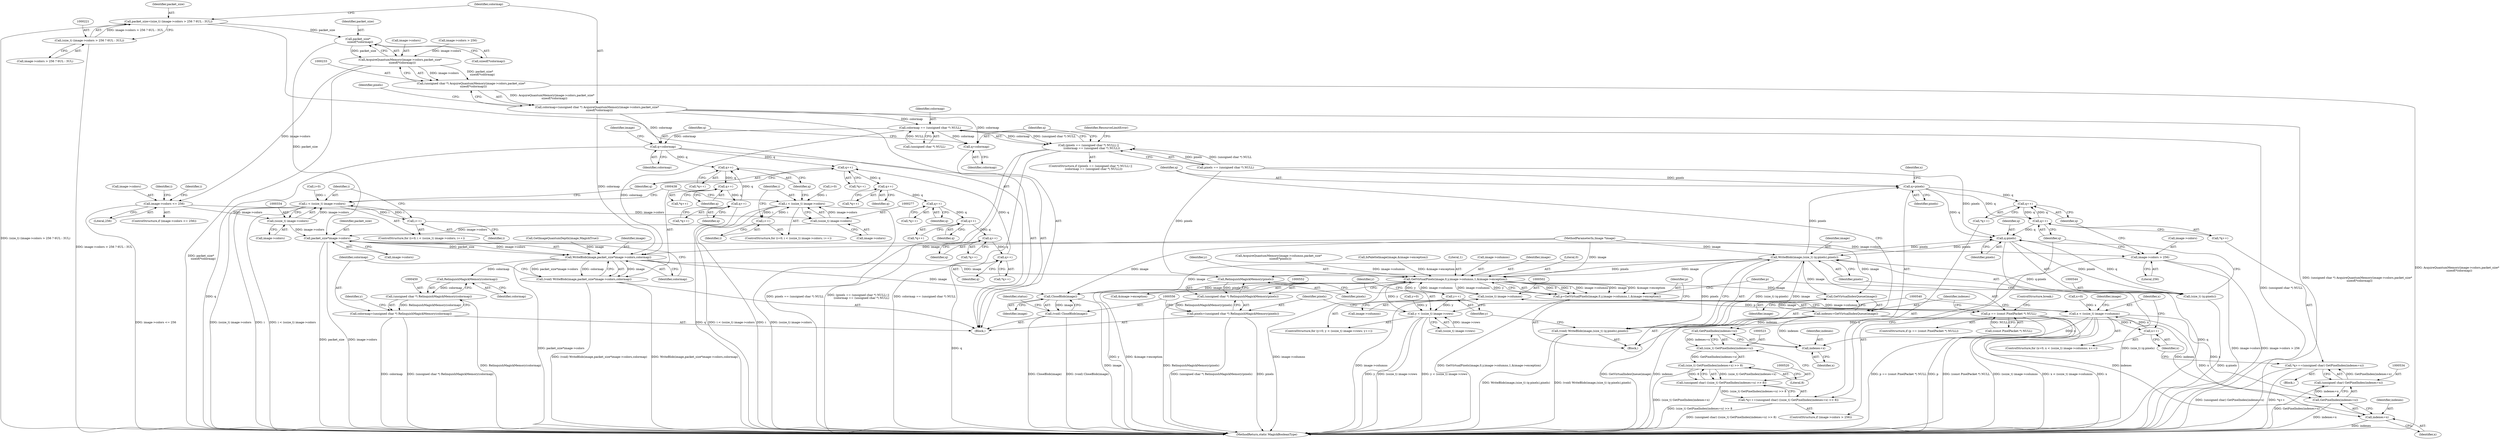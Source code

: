 digraph "0_ImageMagick_6233ef75bb973745ab1092b59aea8fe316f09074@API" {
"1000238" [label="(Call,packet_size*\n     sizeof(*colormap))"];
"1000218" [label="(Call,packet_size=(size_t) (image->colors > 256 ? 6UL : 3UL))"];
"1000220" [label="(Call,(size_t) (image->colors > 256 ? 6UL : 3UL))"];
"1000234" [label="(Call,AcquireQuantumMemory(image->colors,packet_size*\n     sizeof(*colormap)))"];
"1000232" [label="(Call,(unsigned char *) AcquireQuantumMemory(image->colors,packet_size*\n     sizeof(*colormap)))"];
"1000230" [label="(Call,colormap=(unsigned char *) AcquireQuantumMemory(image->colors,packet_size*\n     sizeof(*colormap)))"];
"1000250" [label="(Call,colormap == (unsigned char *) NULL)"];
"1000244" [label="(Call,(pixels == (unsigned char *) NULL) ||\n       (colormap == (unsigned char *) NULL))"];
"1000258" [label="(Call,q=colormap)"];
"1000261" [label="(Call,q=colormap)"];
"1000286" [label="(Call,q++)"];
"1000300" [label="(Call,q++)"];
"1000314" [label="(Call,q++)"];
"1000343" [label="(Call,q++)"];
"1000359" [label="(Call,q++)"];
"1000375" [label="(Call,q++)"];
"1000391" [label="(Call,q++)"];
"1000407" [label="(Call,q++)"];
"1000423" [label="(Call,q++)"];
"1000439" [label="(Call,WriteBlob(image,packet_size*image->colors,colormap))"];
"1000437" [label="(Call,(void) WriteBlob(image,packet_size*image->colors,colormap))"];
"1000451" [label="(Call,RelinquishMagickMemory(colormap))"];
"1000449" [label="(Call,(unsigned char *) RelinquishMagickMemory(colormap))"];
"1000447" [label="(Call,colormap=(unsigned char *) RelinquishMagickMemory(colormap))"];
"1000469" [label="(Call,GetVirtualPixels(image,0,y,image->columns,1,&image->exception))"];
"1000464" [label="(Call,y++)"];
"1000457" [label="(Call,y < (ssize_t) image->rows)"];
"1000467" [label="(Call,p=GetVirtualPixels(image,0,y,image->columns,1,&image->exception))"];
"1000482" [label="(Call,p == (const PixelPacket *) NULL)"];
"1000490" [label="(Call,GetVirtualIndexQueue(image))"];
"1000488" [label="(Call,indexes=GetVirtualIndexQueue(image))"];
"1000524" [label="(Call,GetPixelIndex(indexes+x))"];
"1000522" [label="(Call,(size_t) GetPixelIndex(indexes+x))"];
"1000521" [label="(Call,(size_t) GetPixelIndex(indexes+x) >> 8)"];
"1000519" [label="(Call,(unsigned char) ((size_t) GetPixelIndex(indexes+x) >> 8))"];
"1000515" [label="(Call,*q++=(unsigned char) ((size_t) GetPixelIndex(indexes+x) >> 8))"];
"1000525" [label="(Call,indexes+x)"];
"1000535" [label="(Call,GetPixelIndex(indexes+x))"];
"1000533" [label="(Call,(unsigned char) GetPixelIndex(indexes+x))"];
"1000529" [label="(Call,*q++=(unsigned char) GetPixelIndex(indexes+x))"];
"1000536" [label="(Call,indexes+x)"];
"1000541" [label="(Call,WriteBlob(image,(size_t) (q-pixels),pixels))"];
"1000492" [label="(Call,q=pixels)"];
"1000517" [label="(Call,q++)"];
"1000531" [label="(Call,q++)"];
"1000545" [label="(Call,q-pixels)"];
"1000543" [label="(Call,(size_t) (q-pixels))"];
"1000539" [label="(Call,(void) WriteBlob(image,(size_t) (q-pixels),pixels))"];
"1000553" [label="(Call,RelinquishMagickMemory(pixels))"];
"1000551" [label="(Call,(unsigned char *) RelinquishMagickMemory(pixels))"];
"1000549" [label="(Call,pixels=(unsigned char *) RelinquishMagickMemory(pixels))"];
"1000557" [label="(Call,CloseBlob(image))"];
"1000555" [label="(Call,(void) CloseBlob(image))"];
"1000501" [label="(Call,(ssize_t) image->columns)"];
"1000499" [label="(Call,x < (ssize_t) image->columns)"];
"1000506" [label="(Call,x++)"];
"1000265" [label="(Call,image->colors <= 256)"];
"1000276" [label="(Call,(ssize_t) image->colors)"];
"1000274" [label="(Call,i < (ssize_t) image->colors)"];
"1000281" [label="(Call,i++)"];
"1000441" [label="(Call,packet_size*image->colors)"];
"1000510" [label="(Call,image->colors > 256)"];
"1000333" [label="(Call,(ssize_t) image->colors)"];
"1000331" [label="(Call,i < (ssize_t) image->colors)"];
"1000338" [label="(Call,i++)"];
"1000441" [label="(Call,packet_size*image->colors)"];
"1000448" [label="(Identifier,colormap)"];
"1000471" [label="(Literal,0)"];
"1000501" [label="(Call,(ssize_t) image->columns)"];
"1000472" [label="(Identifier,y)"];
"1000239" [label="(Identifier,packet_size)"];
"1000484" [label="(Call,(const PixelPacket *) NULL)"];
"1000467" [label="(Call,p=GetVirtualPixels(image,0,y,image->columns,1,&image->exception))"];
"1000488" [label="(Call,indexes=GetVirtualIndexQueue(image))"];
"1000494" [label="(Identifier,pixels)"];
"1000537" [label="(Identifier,indexes)"];
"1000499" [label="(Call,x < (ssize_t) image->columns)"];
"1000230" [label="(Call,colormap=(unsigned char *) AcquireQuantumMemory(image->colors,packet_size*\n     sizeof(*colormap)))"];
"1000555" [label="(Call,(void) CloseBlob(image))"];
"1000272" [label="(Identifier,i)"];
"1000275" [label="(Identifier,i)"];
"1000423" [label="(Call,q++)"];
"1000519" [label="(Call,(unsigned char) ((size_t) GetPixelIndex(indexes+x) >> 8))"];
"1000235" [label="(Call,image->colors)"];
"1000209" [label="(Call,AcquireQuantumMemory(image->columns,packet_size*\n    sizeof(*pixels)))"];
"1000469" [label="(Call,GetVirtualPixels(image,0,y,image->columns,1,&image->exception))"];
"1000339" [label="(Identifier,i)"];
"1000541" [label="(Call,WriteBlob(image,(size_t) (q-pixels),pixels))"];
"1000525" [label="(Call,indexes+x)"];
"1000343" [label="(Call,q++)"];
"1000489" [label="(Identifier,indexes)"];
"1000481" [label="(ControlStructure,if (p == (const PixelPacket *) NULL))"];
"1000512" [label="(Identifier,image)"];
"1000459" [label="(Call,(ssize_t) image->rows)"];
"1000218" [label="(Call,packet_size=(size_t) (image->colors > 256 ? 6UL : 3UL))"];
"1000223" [label="(Call,image->colors > 256)"];
"1000490" [label="(Call,GetVirtualIndexQueue(image))"];
"1000532" [label="(Identifier,q)"];
"1000492" [label="(Call,q=pixels)"];
"1000452" [label="(Identifier,colormap)"];
"1000360" [label="(Identifier,q)"];
"1000527" [label="(Identifier,x)"];
"1000495" [label="(ControlStructure,for (x=0; x < (ssize_t) image->columns; x++))"];
"1000454" [label="(Call,y=0)"];
"1000465" [label="(Identifier,y)"];
"1000542" [label="(Identifier,image)"];
"1000496" [label="(Call,x=0)"];
"1000487" [label="(ControlStructure,break;)"];
"1000232" [label="(Call,(unsigned char *) AcquireQuantumMemory(image->colors,packet_size*\n     sizeof(*colormap)))"];
"1000536" [label="(Call,indexes+x)"];
"1000263" [label="(Identifier,colormap)"];
"1000390" [label="(Call,*q++)"];
"1000508" [label="(Block,)"];
"1000517" [label="(Call,q++)"];
"1000531" [label="(Call,q++)"];
"1000515" [label="(Call,*q++=(unsigned char) ((size_t) GetPixelIndex(indexes+x) >> 8))"];
"1000338" [label="(Call,i++)"];
"1000260" [label="(Identifier,colormap)"];
"1000315" [label="(Identifier,q)"];
"1000285" [label="(Call,*q++)"];
"1000245" [label="(Call,pixels == (unsigned char *) NULL)"];
"1000262" [label="(Identifier,q)"];
"1000449" [label="(Call,(unsigned char *) RelinquishMagickMemory(colormap))"];
"1000437" [label="(Call,(void) WriteBlob(image,packet_size*image->colors,colormap))"];
"1000181" [label="(Call,IsPaletteImage(image,&image->exception))"];
"1000261" [label="(Call,q=colormap)"];
"1000376" [label="(Identifier,q)"];
"1000281" [label="(Call,i++)"];
"1000195" [label="(Call,GetImageQuantumDepth(image,MagickTrue))"];
"1000477" [label="(Call,&image->exception)"];
"1000282" [label="(Identifier,i)"];
"1000506" [label="(Call,x++)"];
"1000476" [label="(Literal,1)"];
"1000550" [label="(Identifier,pixels)"];
"1000359" [label="(Call,q++)"];
"1000375" [label="(Call,q++)"];
"1000473" [label="(Call,image->columns)"];
"1000539" [label="(Call,(void) WriteBlob(image,(size_t) (q-pixels),pixels))"];
"1000251" [label="(Identifier,colormap)"];
"1000264" [label="(ControlStructure,if (image->colors <= 256))"];
"1000256" [label="(Identifier,ResourceLimitError)"];
"1000514" [label="(Literal,256)"];
"1000482" [label="(Call,p == (const PixelPacket *) NULL)"];
"1000493" [label="(Identifier,q)"];
"1000278" [label="(Call,image->colors)"];
"1000258" [label="(Call,q=colormap)"];
"1000270" [label="(ControlStructure,for (i=0; i < (ssize_t) image->colors; i++))"];
"1000344" [label="(Identifier,q)"];
"1000521" [label="(Call,(size_t) GetPixelIndex(indexes+x) >> 8)"];
"1000530" [label="(Call,*q++)"];
"1000561" [label="(MethodReturn,static MagickBooleanType)"];
"1000509" [label="(ControlStructure,if (image->colors > 256))"];
"1000219" [label="(Identifier,packet_size)"];
"1000422" [label="(Call,*q++)"];
"1000470" [label="(Identifier,image)"];
"1000408" [label="(Identifier,q)"];
"1000374" [label="(Call,*q++)"];
"1000442" [label="(Identifier,packet_size)"];
"1000332" [label="(Identifier,i)"];
"1000252" [label="(Call,(unsigned char *) NULL)"];
"1000526" [label="(Identifier,indexes)"];
"1000507" [label="(Identifier,x)"];
"1000240" [label="(Call,sizeof(*colormap))"];
"1000246" [label="(Identifier,pixels)"];
"1000243" [label="(ControlStructure,if ((pixels == (unsigned char *) NULL) ||\n       (colormap == (unsigned char *) NULL)))"];
"1000314" [label="(Call,q++)"];
"1000391" [label="(Call,q++)"];
"1000524" [label="(Call,GetPixelIndex(indexes+x))"];
"1000510" [label="(Call,image->colors > 256)"];
"1000538" [label="(Identifier,x)"];
"1000528" [label="(Literal,8)"];
"1000547" [label="(Identifier,pixels)"];
"1000497" [label="(Identifier,x)"];
"1000231" [label="(Identifier,colormap)"];
"1000424" [label="(Identifier,q)"];
"1000327" [label="(ControlStructure,for (i=0; i < (ssize_t) image->colors; i++))"];
"1000301" [label="(Identifier,q)"];
"1000458" [label="(Identifier,y)"];
"1000259" [label="(Identifier,q)"];
"1000238" [label="(Call,packet_size*\n     sizeof(*colormap))"];
"1000560" [label="(Identifier,status)"];
"1000342" [label="(Call,*q++)"];
"1000328" [label="(Call,i=0)"];
"1000440" [label="(Identifier,image)"];
"1000516" [label="(Call,*q++)"];
"1000451" [label="(Call,RelinquishMagickMemory(colormap))"];
"1000267" [label="(Identifier,image)"];
"1000447" [label="(Call,colormap=(unsigned char *) RelinquishMagickMemory(colormap))"];
"1000300" [label="(Call,q++)"];
"1000299" [label="(Call,*q++)"];
"1000406" [label="(Call,*q++)"];
"1000466" [label="(Block,)"];
"1000453" [label="(ControlStructure,for (y=0; y < (ssize_t) image->rows; y++))"];
"1000106" [label="(MethodParameterIn,Image *image)"];
"1000500" [label="(Identifier,x)"];
"1000392" [label="(Identifier,q)"];
"1000511" [label="(Call,image->colors)"];
"1000551" [label="(Call,(unsigned char *) RelinquishMagickMemory(pixels))"];
"1000554" [label="(Identifier,pixels)"];
"1000558" [label="(Identifier,image)"];
"1000271" [label="(Call,i=0)"];
"1000503" [label="(Call,image->columns)"];
"1000266" [label="(Call,image->colors)"];
"1000491" [label="(Identifier,image)"];
"1000543" [label="(Call,(size_t) (q-pixels))"];
"1000286" [label="(Call,q++)"];
"1000518" [label="(Identifier,q)"];
"1000333" [label="(Call,(ssize_t) image->colors)"];
"1000455" [label="(Identifier,y)"];
"1000329" [label="(Identifier,i)"];
"1000443" [label="(Call,image->colors)"];
"1000548" [label="(Identifier,pixels)"];
"1000274" [label="(Call,i < (ssize_t) image->colors)"];
"1000545" [label="(Call,q-pixels)"];
"1000439" [label="(Call,WriteBlob(image,packet_size*image->colors,colormap))"];
"1000107" [label="(Block,)"];
"1000553" [label="(Call,RelinquishMagickMemory(pixels))"];
"1000522" [label="(Call,(size_t) GetPixelIndex(indexes+x))"];
"1000358" [label="(Call,*q++)"];
"1000446" [label="(Identifier,colormap)"];
"1000464" [label="(Call,y++)"];
"1000234" [label="(Call,AcquireQuantumMemory(image->colors,packet_size*\n     sizeof(*colormap)))"];
"1000535" [label="(Call,GetPixelIndex(indexes+x))"];
"1000533" [label="(Call,(unsigned char) GetPixelIndex(indexes+x))"];
"1000276" [label="(Call,(ssize_t) image->colors)"];
"1000220" [label="(Call,(size_t) (image->colors > 256 ? 6UL : 3UL))"];
"1000287" [label="(Identifier,q)"];
"1000313" [label="(Call,*q++)"];
"1000483" [label="(Identifier,p)"];
"1000546" [label="(Identifier,q)"];
"1000331" [label="(Call,i < (ssize_t) image->colors)"];
"1000244" [label="(Call,(pixels == (unsigned char *) NULL) ||\n       (colormap == (unsigned char *) NULL))"];
"1000222" [label="(Call,image->colors > 256 ? 6UL : 3UL)"];
"1000468" [label="(Identifier,p)"];
"1000557" [label="(Call,CloseBlob(image))"];
"1000250" [label="(Call,colormap == (unsigned char *) NULL)"];
"1000549" [label="(Call,pixels=(unsigned char *) RelinquishMagickMemory(pixels))"];
"1000407" [label="(Call,q++)"];
"1000529" [label="(Call,*q++=(unsigned char) GetPixelIndex(indexes+x))"];
"1000269" [label="(Literal,256)"];
"1000265" [label="(Call,image->colors <= 256)"];
"1000457" [label="(Call,y < (ssize_t) image->rows)"];
"1000335" [label="(Call,image->colors)"];
"1000238" -> "1000234"  [label="AST: "];
"1000238" -> "1000240"  [label="CFG: "];
"1000239" -> "1000238"  [label="AST: "];
"1000240" -> "1000238"  [label="AST: "];
"1000234" -> "1000238"  [label="CFG: "];
"1000238" -> "1000234"  [label="DDG: packet_size"];
"1000218" -> "1000238"  [label="DDG: packet_size"];
"1000238" -> "1000441"  [label="DDG: packet_size"];
"1000218" -> "1000107"  [label="AST: "];
"1000218" -> "1000220"  [label="CFG: "];
"1000219" -> "1000218"  [label="AST: "];
"1000220" -> "1000218"  [label="AST: "];
"1000231" -> "1000218"  [label="CFG: "];
"1000218" -> "1000561"  [label="DDG: (size_t) (image->colors > 256 ? 6UL : 3UL)"];
"1000220" -> "1000218"  [label="DDG: image->colors > 256 ? 6UL : 3UL"];
"1000220" -> "1000222"  [label="CFG: "];
"1000221" -> "1000220"  [label="AST: "];
"1000222" -> "1000220"  [label="AST: "];
"1000220" -> "1000561"  [label="DDG: image->colors > 256 ? 6UL : 3UL"];
"1000234" -> "1000232"  [label="AST: "];
"1000235" -> "1000234"  [label="AST: "];
"1000232" -> "1000234"  [label="CFG: "];
"1000234" -> "1000561"  [label="DDG: packet_size*\n     sizeof(*colormap)"];
"1000234" -> "1000232"  [label="DDG: image->colors"];
"1000234" -> "1000232"  [label="DDG: packet_size*\n     sizeof(*colormap)"];
"1000223" -> "1000234"  [label="DDG: image->colors"];
"1000234" -> "1000265"  [label="DDG: image->colors"];
"1000232" -> "1000230"  [label="AST: "];
"1000233" -> "1000232"  [label="AST: "];
"1000230" -> "1000232"  [label="CFG: "];
"1000232" -> "1000561"  [label="DDG: AcquireQuantumMemory(image->colors,packet_size*\n     sizeof(*colormap))"];
"1000232" -> "1000230"  [label="DDG: AcquireQuantumMemory(image->colors,packet_size*\n     sizeof(*colormap))"];
"1000230" -> "1000107"  [label="AST: "];
"1000231" -> "1000230"  [label="AST: "];
"1000246" -> "1000230"  [label="CFG: "];
"1000230" -> "1000561"  [label="DDG: (unsigned char *) AcquireQuantumMemory(image->colors,packet_size*\n     sizeof(*colormap))"];
"1000230" -> "1000250"  [label="DDG: colormap"];
"1000230" -> "1000258"  [label="DDG: colormap"];
"1000230" -> "1000261"  [label="DDG: colormap"];
"1000230" -> "1000439"  [label="DDG: colormap"];
"1000250" -> "1000244"  [label="AST: "];
"1000250" -> "1000252"  [label="CFG: "];
"1000251" -> "1000250"  [label="AST: "];
"1000252" -> "1000250"  [label="AST: "];
"1000244" -> "1000250"  [label="CFG: "];
"1000250" -> "1000561"  [label="DDG: (unsigned char *) NULL"];
"1000250" -> "1000244"  [label="DDG: colormap"];
"1000250" -> "1000244"  [label="DDG: (unsigned char *) NULL"];
"1000252" -> "1000250"  [label="DDG: NULL"];
"1000250" -> "1000258"  [label="DDG: colormap"];
"1000250" -> "1000261"  [label="DDG: colormap"];
"1000250" -> "1000439"  [label="DDG: colormap"];
"1000244" -> "1000243"  [label="AST: "];
"1000244" -> "1000245"  [label="CFG: "];
"1000245" -> "1000244"  [label="AST: "];
"1000256" -> "1000244"  [label="CFG: "];
"1000259" -> "1000244"  [label="CFG: "];
"1000244" -> "1000561"  [label="DDG: (pixels == (unsigned char *) NULL) ||\n       (colormap == (unsigned char *) NULL)"];
"1000244" -> "1000561"  [label="DDG: colormap == (unsigned char *) NULL"];
"1000244" -> "1000561"  [label="DDG: pixels == (unsigned char *) NULL"];
"1000245" -> "1000244"  [label="DDG: pixels"];
"1000245" -> "1000244"  [label="DDG: (unsigned char *) NULL"];
"1000258" -> "1000107"  [label="AST: "];
"1000258" -> "1000260"  [label="CFG: "];
"1000259" -> "1000258"  [label="AST: "];
"1000260" -> "1000258"  [label="AST: "];
"1000262" -> "1000258"  [label="CFG: "];
"1000261" -> "1000107"  [label="AST: "];
"1000261" -> "1000263"  [label="CFG: "];
"1000262" -> "1000261"  [label="AST: "];
"1000263" -> "1000261"  [label="AST: "];
"1000267" -> "1000261"  [label="CFG: "];
"1000261" -> "1000561"  [label="DDG: q"];
"1000261" -> "1000286"  [label="DDG: q"];
"1000261" -> "1000343"  [label="DDG: q"];
"1000286" -> "1000285"  [label="AST: "];
"1000286" -> "1000287"  [label="CFG: "];
"1000287" -> "1000286"  [label="AST: "];
"1000285" -> "1000286"  [label="CFG: "];
"1000314" -> "1000286"  [label="DDG: q"];
"1000286" -> "1000300"  [label="DDG: q"];
"1000300" -> "1000299"  [label="AST: "];
"1000300" -> "1000301"  [label="CFG: "];
"1000301" -> "1000300"  [label="AST: "];
"1000299" -> "1000300"  [label="CFG: "];
"1000300" -> "1000314"  [label="DDG: q"];
"1000314" -> "1000313"  [label="AST: "];
"1000314" -> "1000315"  [label="CFG: "];
"1000315" -> "1000314"  [label="AST: "];
"1000313" -> "1000314"  [label="CFG: "];
"1000314" -> "1000561"  [label="DDG: q"];
"1000343" -> "1000342"  [label="AST: "];
"1000343" -> "1000344"  [label="CFG: "];
"1000344" -> "1000343"  [label="AST: "];
"1000342" -> "1000343"  [label="CFG: "];
"1000423" -> "1000343"  [label="DDG: q"];
"1000343" -> "1000359"  [label="DDG: q"];
"1000359" -> "1000358"  [label="AST: "];
"1000359" -> "1000360"  [label="CFG: "];
"1000360" -> "1000359"  [label="AST: "];
"1000358" -> "1000359"  [label="CFG: "];
"1000359" -> "1000375"  [label="DDG: q"];
"1000375" -> "1000374"  [label="AST: "];
"1000375" -> "1000376"  [label="CFG: "];
"1000376" -> "1000375"  [label="AST: "];
"1000374" -> "1000375"  [label="CFG: "];
"1000375" -> "1000391"  [label="DDG: q"];
"1000391" -> "1000390"  [label="AST: "];
"1000391" -> "1000392"  [label="CFG: "];
"1000392" -> "1000391"  [label="AST: "];
"1000390" -> "1000391"  [label="CFG: "];
"1000391" -> "1000407"  [label="DDG: q"];
"1000407" -> "1000406"  [label="AST: "];
"1000407" -> "1000408"  [label="CFG: "];
"1000408" -> "1000407"  [label="AST: "];
"1000406" -> "1000407"  [label="CFG: "];
"1000407" -> "1000423"  [label="DDG: q"];
"1000423" -> "1000422"  [label="AST: "];
"1000423" -> "1000424"  [label="CFG: "];
"1000424" -> "1000423"  [label="AST: "];
"1000422" -> "1000423"  [label="CFG: "];
"1000423" -> "1000561"  [label="DDG: q"];
"1000439" -> "1000437"  [label="AST: "];
"1000439" -> "1000446"  [label="CFG: "];
"1000440" -> "1000439"  [label="AST: "];
"1000441" -> "1000439"  [label="AST: "];
"1000446" -> "1000439"  [label="AST: "];
"1000437" -> "1000439"  [label="CFG: "];
"1000439" -> "1000561"  [label="DDG: packet_size*image->colors"];
"1000439" -> "1000437"  [label="DDG: image"];
"1000439" -> "1000437"  [label="DDG: packet_size*image->colors"];
"1000439" -> "1000437"  [label="DDG: colormap"];
"1000195" -> "1000439"  [label="DDG: image"];
"1000106" -> "1000439"  [label="DDG: image"];
"1000441" -> "1000439"  [label="DDG: packet_size"];
"1000441" -> "1000439"  [label="DDG: image->colors"];
"1000439" -> "1000451"  [label="DDG: colormap"];
"1000439" -> "1000469"  [label="DDG: image"];
"1000439" -> "1000557"  [label="DDG: image"];
"1000437" -> "1000107"  [label="AST: "];
"1000438" -> "1000437"  [label="AST: "];
"1000448" -> "1000437"  [label="CFG: "];
"1000437" -> "1000561"  [label="DDG: (void) WriteBlob(image,packet_size*image->colors,colormap)"];
"1000437" -> "1000561"  [label="DDG: WriteBlob(image,packet_size*image->colors,colormap)"];
"1000451" -> "1000449"  [label="AST: "];
"1000451" -> "1000452"  [label="CFG: "];
"1000452" -> "1000451"  [label="AST: "];
"1000449" -> "1000451"  [label="CFG: "];
"1000451" -> "1000449"  [label="DDG: colormap"];
"1000449" -> "1000447"  [label="AST: "];
"1000450" -> "1000449"  [label="AST: "];
"1000447" -> "1000449"  [label="CFG: "];
"1000449" -> "1000561"  [label="DDG: RelinquishMagickMemory(colormap)"];
"1000449" -> "1000447"  [label="DDG: RelinquishMagickMemory(colormap)"];
"1000447" -> "1000107"  [label="AST: "];
"1000448" -> "1000447"  [label="AST: "];
"1000455" -> "1000447"  [label="CFG: "];
"1000447" -> "1000561"  [label="DDG: (unsigned char *) RelinquishMagickMemory(colormap)"];
"1000447" -> "1000561"  [label="DDG: colormap"];
"1000469" -> "1000467"  [label="AST: "];
"1000469" -> "1000477"  [label="CFG: "];
"1000470" -> "1000469"  [label="AST: "];
"1000471" -> "1000469"  [label="AST: "];
"1000472" -> "1000469"  [label="AST: "];
"1000473" -> "1000469"  [label="AST: "];
"1000476" -> "1000469"  [label="AST: "];
"1000477" -> "1000469"  [label="AST: "];
"1000467" -> "1000469"  [label="CFG: "];
"1000469" -> "1000561"  [label="DDG: y"];
"1000469" -> "1000561"  [label="DDG: &image->exception"];
"1000469" -> "1000561"  [label="DDG: image->columns"];
"1000469" -> "1000464"  [label="DDG: y"];
"1000469" -> "1000467"  [label="DDG: 0"];
"1000469" -> "1000467"  [label="DDG: 1"];
"1000469" -> "1000467"  [label="DDG: image->columns"];
"1000469" -> "1000467"  [label="DDG: image"];
"1000469" -> "1000467"  [label="DDG: &image->exception"];
"1000469" -> "1000467"  [label="DDG: y"];
"1000541" -> "1000469"  [label="DDG: image"];
"1000106" -> "1000469"  [label="DDG: image"];
"1000457" -> "1000469"  [label="DDG: y"];
"1000209" -> "1000469"  [label="DDG: image->columns"];
"1000501" -> "1000469"  [label="DDG: image->columns"];
"1000181" -> "1000469"  [label="DDG: &image->exception"];
"1000469" -> "1000490"  [label="DDG: image"];
"1000469" -> "1000501"  [label="DDG: image->columns"];
"1000469" -> "1000557"  [label="DDG: image"];
"1000464" -> "1000453"  [label="AST: "];
"1000464" -> "1000465"  [label="CFG: "];
"1000465" -> "1000464"  [label="AST: "];
"1000458" -> "1000464"  [label="CFG: "];
"1000464" -> "1000457"  [label="DDG: y"];
"1000457" -> "1000453"  [label="AST: "];
"1000457" -> "1000459"  [label="CFG: "];
"1000458" -> "1000457"  [label="AST: "];
"1000459" -> "1000457"  [label="AST: "];
"1000468" -> "1000457"  [label="CFG: "];
"1000550" -> "1000457"  [label="CFG: "];
"1000457" -> "1000561"  [label="DDG: (ssize_t) image->rows"];
"1000457" -> "1000561"  [label="DDG: y < (ssize_t) image->rows"];
"1000457" -> "1000561"  [label="DDG: y"];
"1000454" -> "1000457"  [label="DDG: y"];
"1000459" -> "1000457"  [label="DDG: image->rows"];
"1000467" -> "1000466"  [label="AST: "];
"1000468" -> "1000467"  [label="AST: "];
"1000483" -> "1000467"  [label="CFG: "];
"1000467" -> "1000561"  [label="DDG: GetVirtualPixels(image,0,y,image->columns,1,&image->exception)"];
"1000467" -> "1000482"  [label="DDG: p"];
"1000482" -> "1000481"  [label="AST: "];
"1000482" -> "1000484"  [label="CFG: "];
"1000483" -> "1000482"  [label="AST: "];
"1000484" -> "1000482"  [label="AST: "];
"1000487" -> "1000482"  [label="CFG: "];
"1000489" -> "1000482"  [label="CFG: "];
"1000482" -> "1000561"  [label="DDG: p"];
"1000482" -> "1000561"  [label="DDG: (const PixelPacket *) NULL"];
"1000482" -> "1000561"  [label="DDG: p == (const PixelPacket *) NULL"];
"1000484" -> "1000482"  [label="DDG: NULL"];
"1000490" -> "1000488"  [label="AST: "];
"1000490" -> "1000491"  [label="CFG: "];
"1000491" -> "1000490"  [label="AST: "];
"1000488" -> "1000490"  [label="CFG: "];
"1000490" -> "1000488"  [label="DDG: image"];
"1000106" -> "1000490"  [label="DDG: image"];
"1000490" -> "1000541"  [label="DDG: image"];
"1000488" -> "1000466"  [label="AST: "];
"1000489" -> "1000488"  [label="AST: "];
"1000493" -> "1000488"  [label="CFG: "];
"1000488" -> "1000561"  [label="DDG: indexes"];
"1000488" -> "1000561"  [label="DDG: GetVirtualIndexQueue(image)"];
"1000488" -> "1000524"  [label="DDG: indexes"];
"1000488" -> "1000525"  [label="DDG: indexes"];
"1000488" -> "1000535"  [label="DDG: indexes"];
"1000488" -> "1000536"  [label="DDG: indexes"];
"1000524" -> "1000522"  [label="AST: "];
"1000524" -> "1000525"  [label="CFG: "];
"1000525" -> "1000524"  [label="AST: "];
"1000522" -> "1000524"  [label="CFG: "];
"1000524" -> "1000522"  [label="DDG: indexes+x"];
"1000499" -> "1000524"  [label="DDG: x"];
"1000522" -> "1000521"  [label="AST: "];
"1000523" -> "1000522"  [label="AST: "];
"1000528" -> "1000522"  [label="CFG: "];
"1000522" -> "1000521"  [label="DDG: GetPixelIndex(indexes+x)"];
"1000521" -> "1000519"  [label="AST: "];
"1000521" -> "1000528"  [label="CFG: "];
"1000528" -> "1000521"  [label="AST: "];
"1000519" -> "1000521"  [label="CFG: "];
"1000521" -> "1000561"  [label="DDG: (size_t) GetPixelIndex(indexes+x)"];
"1000521" -> "1000519"  [label="DDG: (size_t) GetPixelIndex(indexes+x)"];
"1000521" -> "1000519"  [label="DDG: 8"];
"1000519" -> "1000515"  [label="AST: "];
"1000520" -> "1000519"  [label="AST: "];
"1000515" -> "1000519"  [label="CFG: "];
"1000519" -> "1000561"  [label="DDG: (size_t) GetPixelIndex(indexes+x) >> 8"];
"1000519" -> "1000515"  [label="DDG: (size_t) GetPixelIndex(indexes+x) >> 8"];
"1000515" -> "1000509"  [label="AST: "];
"1000516" -> "1000515"  [label="AST: "];
"1000532" -> "1000515"  [label="CFG: "];
"1000515" -> "1000561"  [label="DDG: (unsigned char) ((size_t) GetPixelIndex(indexes+x) >> 8)"];
"1000525" -> "1000527"  [label="CFG: "];
"1000526" -> "1000525"  [label="AST: "];
"1000527" -> "1000525"  [label="AST: "];
"1000499" -> "1000525"  [label="DDG: x"];
"1000535" -> "1000533"  [label="AST: "];
"1000535" -> "1000536"  [label="CFG: "];
"1000536" -> "1000535"  [label="AST: "];
"1000533" -> "1000535"  [label="CFG: "];
"1000535" -> "1000561"  [label="DDG: indexes+x"];
"1000535" -> "1000533"  [label="DDG: indexes+x"];
"1000499" -> "1000535"  [label="DDG: x"];
"1000533" -> "1000529"  [label="AST: "];
"1000534" -> "1000533"  [label="AST: "];
"1000529" -> "1000533"  [label="CFG: "];
"1000533" -> "1000561"  [label="DDG: GetPixelIndex(indexes+x)"];
"1000533" -> "1000529"  [label="DDG: GetPixelIndex(indexes+x)"];
"1000529" -> "1000508"  [label="AST: "];
"1000530" -> "1000529"  [label="AST: "];
"1000507" -> "1000529"  [label="CFG: "];
"1000529" -> "1000561"  [label="DDG: (unsigned char) GetPixelIndex(indexes+x)"];
"1000529" -> "1000561"  [label="DDG: *q++"];
"1000536" -> "1000538"  [label="CFG: "];
"1000537" -> "1000536"  [label="AST: "];
"1000538" -> "1000536"  [label="AST: "];
"1000536" -> "1000561"  [label="DDG: indexes"];
"1000499" -> "1000536"  [label="DDG: x"];
"1000541" -> "1000539"  [label="AST: "];
"1000541" -> "1000548"  [label="CFG: "];
"1000542" -> "1000541"  [label="AST: "];
"1000543" -> "1000541"  [label="AST: "];
"1000548" -> "1000541"  [label="AST: "];
"1000539" -> "1000541"  [label="CFG: "];
"1000541" -> "1000561"  [label="DDG: (size_t) (q-pixels)"];
"1000541" -> "1000492"  [label="DDG: pixels"];
"1000541" -> "1000539"  [label="DDG: image"];
"1000541" -> "1000539"  [label="DDG: (size_t) (q-pixels)"];
"1000541" -> "1000539"  [label="DDG: pixels"];
"1000106" -> "1000541"  [label="DDG: image"];
"1000543" -> "1000541"  [label="DDG: q-pixels"];
"1000541" -> "1000545"  [label="DDG: pixels"];
"1000545" -> "1000541"  [label="DDG: pixels"];
"1000541" -> "1000553"  [label="DDG: pixels"];
"1000541" -> "1000557"  [label="DDG: image"];
"1000492" -> "1000466"  [label="AST: "];
"1000492" -> "1000494"  [label="CFG: "];
"1000493" -> "1000492"  [label="AST: "];
"1000494" -> "1000492"  [label="AST: "];
"1000497" -> "1000492"  [label="CFG: "];
"1000245" -> "1000492"  [label="DDG: pixels"];
"1000492" -> "1000517"  [label="DDG: q"];
"1000492" -> "1000531"  [label="DDG: q"];
"1000492" -> "1000545"  [label="DDG: q"];
"1000517" -> "1000516"  [label="AST: "];
"1000517" -> "1000518"  [label="CFG: "];
"1000518" -> "1000517"  [label="AST: "];
"1000516" -> "1000517"  [label="CFG: "];
"1000531" -> "1000517"  [label="DDG: q"];
"1000517" -> "1000531"  [label="DDG: q"];
"1000531" -> "1000530"  [label="AST: "];
"1000531" -> "1000532"  [label="CFG: "];
"1000532" -> "1000531"  [label="AST: "];
"1000530" -> "1000531"  [label="CFG: "];
"1000531" -> "1000545"  [label="DDG: q"];
"1000545" -> "1000543"  [label="AST: "];
"1000545" -> "1000547"  [label="CFG: "];
"1000546" -> "1000545"  [label="AST: "];
"1000547" -> "1000545"  [label="AST: "];
"1000543" -> "1000545"  [label="CFG: "];
"1000545" -> "1000561"  [label="DDG: q"];
"1000545" -> "1000543"  [label="DDG: q"];
"1000545" -> "1000543"  [label="DDG: pixels"];
"1000245" -> "1000545"  [label="DDG: pixels"];
"1000544" -> "1000543"  [label="AST: "];
"1000548" -> "1000543"  [label="CFG: "];
"1000543" -> "1000561"  [label="DDG: q-pixels"];
"1000539" -> "1000466"  [label="AST: "];
"1000540" -> "1000539"  [label="AST: "];
"1000465" -> "1000539"  [label="CFG: "];
"1000539" -> "1000561"  [label="DDG: (void) WriteBlob(image,(size_t) (q-pixels),pixels)"];
"1000539" -> "1000561"  [label="DDG: WriteBlob(image,(size_t) (q-pixels),pixels)"];
"1000553" -> "1000551"  [label="AST: "];
"1000553" -> "1000554"  [label="CFG: "];
"1000554" -> "1000553"  [label="AST: "];
"1000551" -> "1000553"  [label="CFG: "];
"1000553" -> "1000551"  [label="DDG: pixels"];
"1000245" -> "1000553"  [label="DDG: pixels"];
"1000551" -> "1000549"  [label="AST: "];
"1000552" -> "1000551"  [label="AST: "];
"1000549" -> "1000551"  [label="CFG: "];
"1000551" -> "1000561"  [label="DDG: RelinquishMagickMemory(pixels)"];
"1000551" -> "1000549"  [label="DDG: RelinquishMagickMemory(pixels)"];
"1000549" -> "1000107"  [label="AST: "];
"1000550" -> "1000549"  [label="AST: "];
"1000556" -> "1000549"  [label="CFG: "];
"1000549" -> "1000561"  [label="DDG: pixels"];
"1000549" -> "1000561"  [label="DDG: (unsigned char *) RelinquishMagickMemory(pixels)"];
"1000557" -> "1000555"  [label="AST: "];
"1000557" -> "1000558"  [label="CFG: "];
"1000558" -> "1000557"  [label="AST: "];
"1000555" -> "1000557"  [label="CFG: "];
"1000557" -> "1000561"  [label="DDG: image"];
"1000557" -> "1000555"  [label="DDG: image"];
"1000106" -> "1000557"  [label="DDG: image"];
"1000555" -> "1000107"  [label="AST: "];
"1000556" -> "1000555"  [label="AST: "];
"1000560" -> "1000555"  [label="CFG: "];
"1000555" -> "1000561"  [label="DDG: CloseBlob(image)"];
"1000555" -> "1000561"  [label="DDG: (void) CloseBlob(image)"];
"1000501" -> "1000499"  [label="AST: "];
"1000501" -> "1000503"  [label="CFG: "];
"1000502" -> "1000501"  [label="AST: "];
"1000503" -> "1000501"  [label="AST: "];
"1000499" -> "1000501"  [label="CFG: "];
"1000501" -> "1000561"  [label="DDG: image->columns"];
"1000501" -> "1000499"  [label="DDG: image->columns"];
"1000499" -> "1000495"  [label="AST: "];
"1000500" -> "1000499"  [label="AST: "];
"1000512" -> "1000499"  [label="CFG: "];
"1000540" -> "1000499"  [label="CFG: "];
"1000499" -> "1000561"  [label="DDG: x < (ssize_t) image->columns"];
"1000499" -> "1000561"  [label="DDG: x"];
"1000499" -> "1000561"  [label="DDG: (ssize_t) image->columns"];
"1000506" -> "1000499"  [label="DDG: x"];
"1000496" -> "1000499"  [label="DDG: x"];
"1000499" -> "1000506"  [label="DDG: x"];
"1000506" -> "1000495"  [label="AST: "];
"1000506" -> "1000507"  [label="CFG: "];
"1000507" -> "1000506"  [label="AST: "];
"1000500" -> "1000506"  [label="CFG: "];
"1000265" -> "1000264"  [label="AST: "];
"1000265" -> "1000269"  [label="CFG: "];
"1000266" -> "1000265"  [label="AST: "];
"1000269" -> "1000265"  [label="AST: "];
"1000272" -> "1000265"  [label="CFG: "];
"1000329" -> "1000265"  [label="CFG: "];
"1000265" -> "1000561"  [label="DDG: image->colors <= 256"];
"1000265" -> "1000276"  [label="DDG: image->colors"];
"1000265" -> "1000333"  [label="DDG: image->colors"];
"1000276" -> "1000274"  [label="AST: "];
"1000276" -> "1000278"  [label="CFG: "];
"1000277" -> "1000276"  [label="AST: "];
"1000278" -> "1000276"  [label="AST: "];
"1000274" -> "1000276"  [label="CFG: "];
"1000276" -> "1000274"  [label="DDG: image->colors"];
"1000276" -> "1000441"  [label="DDG: image->colors"];
"1000274" -> "1000270"  [label="AST: "];
"1000275" -> "1000274"  [label="AST: "];
"1000287" -> "1000274"  [label="CFG: "];
"1000438" -> "1000274"  [label="CFG: "];
"1000274" -> "1000561"  [label="DDG: i"];
"1000274" -> "1000561"  [label="DDG: i < (ssize_t) image->colors"];
"1000274" -> "1000561"  [label="DDG: (ssize_t) image->colors"];
"1000281" -> "1000274"  [label="DDG: i"];
"1000271" -> "1000274"  [label="DDG: i"];
"1000274" -> "1000281"  [label="DDG: i"];
"1000281" -> "1000270"  [label="AST: "];
"1000281" -> "1000282"  [label="CFG: "];
"1000282" -> "1000281"  [label="AST: "];
"1000275" -> "1000281"  [label="CFG: "];
"1000441" -> "1000443"  [label="CFG: "];
"1000442" -> "1000441"  [label="AST: "];
"1000443" -> "1000441"  [label="AST: "];
"1000446" -> "1000441"  [label="CFG: "];
"1000441" -> "1000561"  [label="DDG: packet_size"];
"1000441" -> "1000561"  [label="DDG: image->colors"];
"1000333" -> "1000441"  [label="DDG: image->colors"];
"1000441" -> "1000510"  [label="DDG: image->colors"];
"1000510" -> "1000509"  [label="AST: "];
"1000510" -> "1000514"  [label="CFG: "];
"1000511" -> "1000510"  [label="AST: "];
"1000514" -> "1000510"  [label="AST: "];
"1000518" -> "1000510"  [label="CFG: "];
"1000532" -> "1000510"  [label="CFG: "];
"1000510" -> "1000561"  [label="DDG: image->colors"];
"1000510" -> "1000561"  [label="DDG: image->colors > 256"];
"1000333" -> "1000331"  [label="AST: "];
"1000333" -> "1000335"  [label="CFG: "];
"1000334" -> "1000333"  [label="AST: "];
"1000335" -> "1000333"  [label="AST: "];
"1000331" -> "1000333"  [label="CFG: "];
"1000333" -> "1000331"  [label="DDG: image->colors"];
"1000331" -> "1000327"  [label="AST: "];
"1000332" -> "1000331"  [label="AST: "];
"1000344" -> "1000331"  [label="CFG: "];
"1000438" -> "1000331"  [label="CFG: "];
"1000331" -> "1000561"  [label="DDG: i < (ssize_t) image->colors"];
"1000331" -> "1000561"  [label="DDG: (ssize_t) image->colors"];
"1000331" -> "1000561"  [label="DDG: i"];
"1000338" -> "1000331"  [label="DDG: i"];
"1000328" -> "1000331"  [label="DDG: i"];
"1000331" -> "1000338"  [label="DDG: i"];
"1000338" -> "1000327"  [label="AST: "];
"1000338" -> "1000339"  [label="CFG: "];
"1000339" -> "1000338"  [label="AST: "];
"1000332" -> "1000338"  [label="CFG: "];
}
